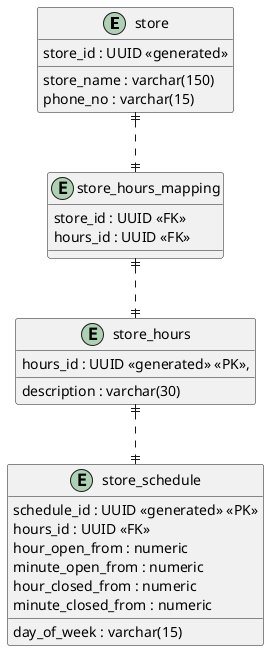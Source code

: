 @startuml

entity store {
    store_id : UUID <<generated>>
    store_name : varchar(150)
    phone_no : varchar(15)
}

entity store_hours_mapping {
    store_id : UUID <<FK>>
    hours_id : UUID <<FK>>
}

entity store_hours {
    hours_id : UUID <<generated>> <<PK>>,
    description : varchar(30)
}

entity store_schedule {
    schedule_id : UUID <<generated>> <<PK>>
    hours_id : UUID <<FK>>
    day_of_week : varchar(15)
    hour_open_from : numeric
    minute_open_from : numeric
    hour_closed_from : numeric
    minute_closed_from : numeric
}

store ||..|| store_hours_mapping
store_hours_mapping ||..|| store_hours
store_hours ||..|| store_schedule
@enduml
